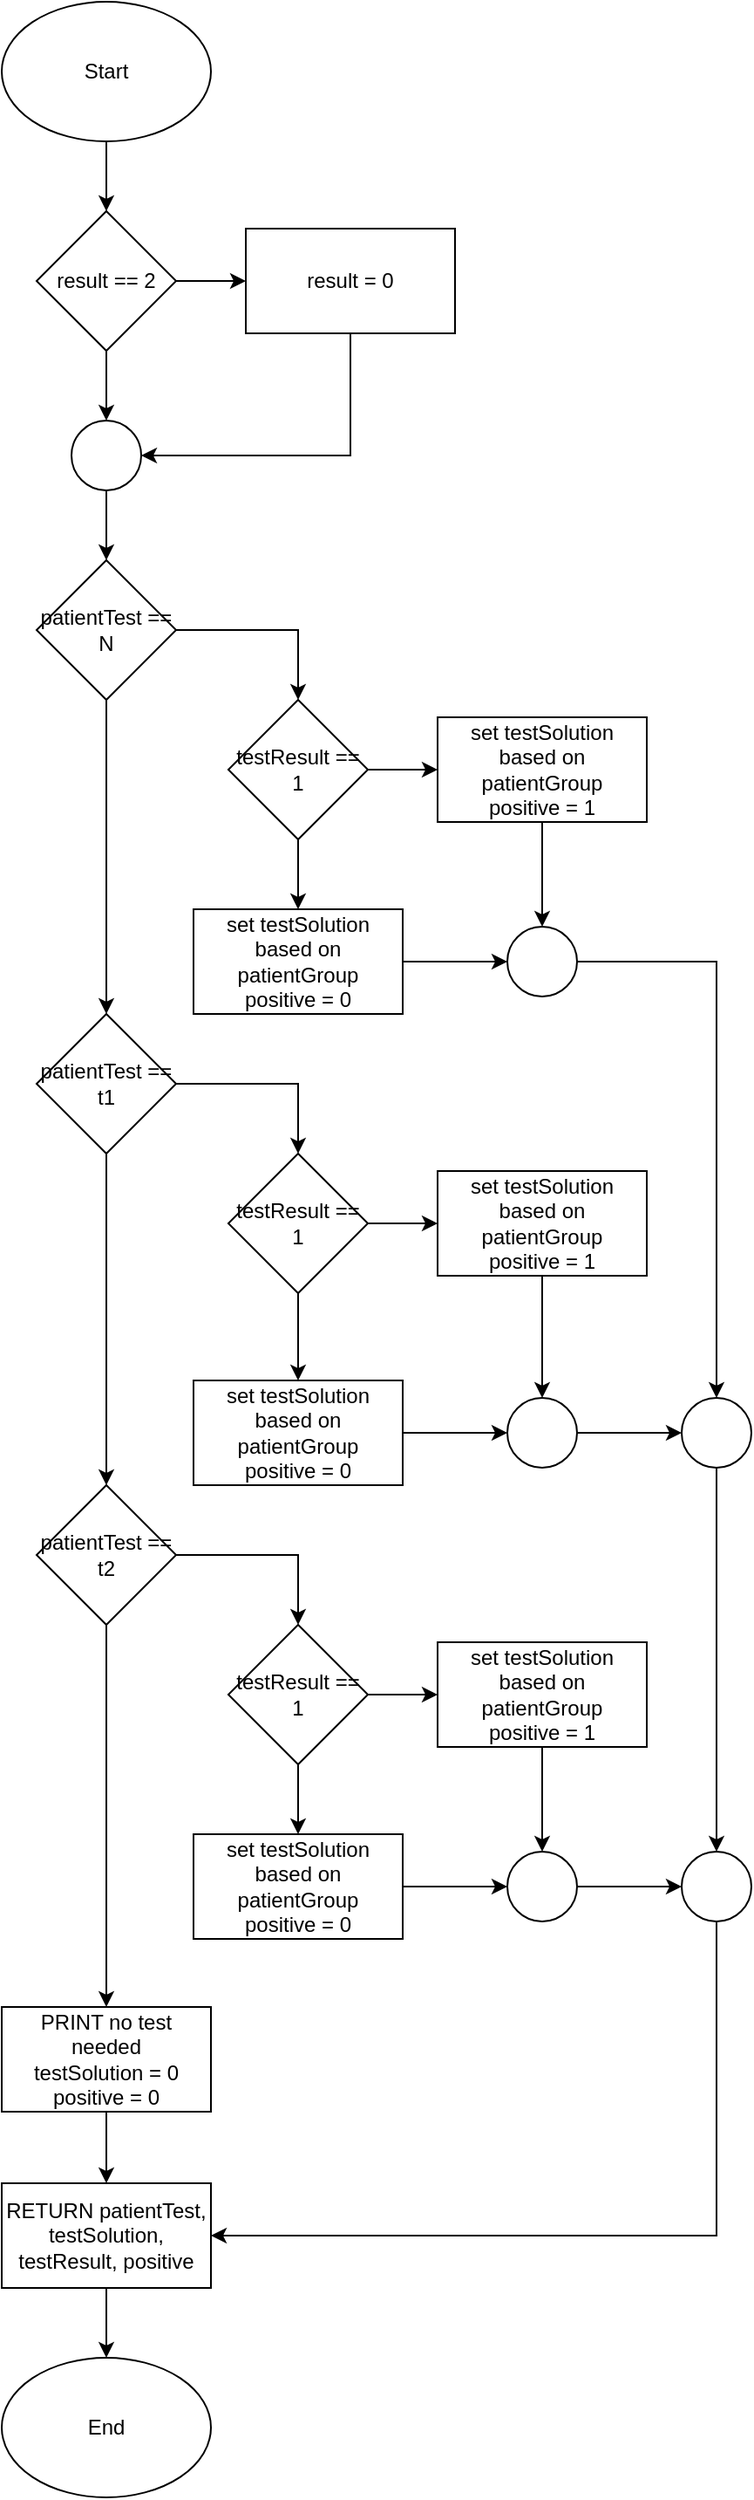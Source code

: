 <mxfile version="13.0.3" type="device"><diagram id="C5RBs43oDa-KdzZeNtuy" name="Page-1"><mxGraphModel dx="852" dy="494" grid="1" gridSize="10" guides="1" tooltips="1" connect="1" arrows="1" fold="1" page="1" pageScale="1" pageWidth="827" pageHeight="1169" math="0" shadow="0"><root><mxCell id="WIyWlLk6GJQsqaUBKTNV-0"/><mxCell id="WIyWlLk6GJQsqaUBKTNV-1" parent="WIyWlLk6GJQsqaUBKTNV-0"/><mxCell id="-OocluzyerfV5wClt_KE-2" value="" style="edgeStyle=orthogonalEdgeStyle;rounded=0;orthogonalLoop=1;jettySize=auto;html=1;" edge="1" parent="WIyWlLk6GJQsqaUBKTNV-1" source="-OocluzyerfV5wClt_KE-0" target="-OocluzyerfV5wClt_KE-1"><mxGeometry relative="1" as="geometry"/></mxCell><mxCell id="-OocluzyerfV5wClt_KE-0" value="Start" style="ellipse;whiteSpace=wrap;html=1;" vertex="1" parent="WIyWlLk6GJQsqaUBKTNV-1"><mxGeometry x="350" y="20" width="120" height="80" as="geometry"/></mxCell><mxCell id="-OocluzyerfV5wClt_KE-4" value="" style="edgeStyle=orthogonalEdgeStyle;rounded=0;orthogonalLoop=1;jettySize=auto;html=1;" edge="1" parent="WIyWlLk6GJQsqaUBKTNV-1" source="-OocluzyerfV5wClt_KE-1" target="-OocluzyerfV5wClt_KE-3"><mxGeometry relative="1" as="geometry"/></mxCell><mxCell id="-OocluzyerfV5wClt_KE-7" value="" style="edgeStyle=orthogonalEdgeStyle;rounded=0;orthogonalLoop=1;jettySize=auto;html=1;" edge="1" parent="WIyWlLk6GJQsqaUBKTNV-1" source="-OocluzyerfV5wClt_KE-1" target="-OocluzyerfV5wClt_KE-5"><mxGeometry relative="1" as="geometry"/></mxCell><mxCell id="-OocluzyerfV5wClt_KE-1" value="result == 2" style="rhombus;whiteSpace=wrap;html=1;" vertex="1" parent="WIyWlLk6GJQsqaUBKTNV-1"><mxGeometry x="370" y="140" width="80" height="80" as="geometry"/></mxCell><mxCell id="-OocluzyerfV5wClt_KE-6" style="edgeStyle=orthogonalEdgeStyle;rounded=0;orthogonalLoop=1;jettySize=auto;html=1;entryX=1;entryY=0.5;entryDx=0;entryDy=0;" edge="1" parent="WIyWlLk6GJQsqaUBKTNV-1" source="-OocluzyerfV5wClt_KE-3" target="-OocluzyerfV5wClt_KE-5"><mxGeometry relative="1" as="geometry"><Array as="points"><mxPoint x="550" y="280"/></Array></mxGeometry></mxCell><mxCell id="-OocluzyerfV5wClt_KE-3" value="result = 0" style="rounded=0;whiteSpace=wrap;html=1;" vertex="1" parent="WIyWlLk6GJQsqaUBKTNV-1"><mxGeometry x="490" y="150" width="120" height="60" as="geometry"/></mxCell><mxCell id="-OocluzyerfV5wClt_KE-9" value="" style="edgeStyle=orthogonalEdgeStyle;rounded=0;orthogonalLoop=1;jettySize=auto;html=1;" edge="1" parent="WIyWlLk6GJQsqaUBKTNV-1" source="-OocluzyerfV5wClt_KE-5" target="-OocluzyerfV5wClt_KE-8"><mxGeometry relative="1" as="geometry"/></mxCell><mxCell id="-OocluzyerfV5wClt_KE-5" value="" style="ellipse;whiteSpace=wrap;html=1;aspect=fixed;" vertex="1" parent="WIyWlLk6GJQsqaUBKTNV-1"><mxGeometry x="390" y="260" width="40" height="40" as="geometry"/></mxCell><mxCell id="-OocluzyerfV5wClt_KE-11" style="edgeStyle=orthogonalEdgeStyle;rounded=0;orthogonalLoop=1;jettySize=auto;html=1;entryX=0.5;entryY=0;entryDx=0;entryDy=0;" edge="1" parent="WIyWlLk6GJQsqaUBKTNV-1" source="-OocluzyerfV5wClt_KE-8" target="-OocluzyerfV5wClt_KE-10"><mxGeometry relative="1" as="geometry"/></mxCell><mxCell id="-OocluzyerfV5wClt_KE-20" style="edgeStyle=orthogonalEdgeStyle;rounded=0;orthogonalLoop=1;jettySize=auto;html=1;entryX=0.5;entryY=0;entryDx=0;entryDy=0;" edge="1" parent="WIyWlLk6GJQsqaUBKTNV-1" source="-OocluzyerfV5wClt_KE-8" target="-OocluzyerfV5wClt_KE-19"><mxGeometry relative="1" as="geometry"/></mxCell><mxCell id="-OocluzyerfV5wClt_KE-8" value="patientTest == N" style="rhombus;whiteSpace=wrap;html=1;" vertex="1" parent="WIyWlLk6GJQsqaUBKTNV-1"><mxGeometry x="370" y="340" width="80" height="80" as="geometry"/></mxCell><mxCell id="-OocluzyerfV5wClt_KE-13" value="" style="edgeStyle=orthogonalEdgeStyle;rounded=0;orthogonalLoop=1;jettySize=auto;html=1;" edge="1" parent="WIyWlLk6GJQsqaUBKTNV-1" source="-OocluzyerfV5wClt_KE-10" target="-OocluzyerfV5wClt_KE-12"><mxGeometry relative="1" as="geometry"/></mxCell><mxCell id="-OocluzyerfV5wClt_KE-15" value="" style="edgeStyle=orthogonalEdgeStyle;rounded=0;orthogonalLoop=1;jettySize=auto;html=1;" edge="1" parent="WIyWlLk6GJQsqaUBKTNV-1" source="-OocluzyerfV5wClt_KE-10" target="-OocluzyerfV5wClt_KE-14"><mxGeometry relative="1" as="geometry"/></mxCell><mxCell id="-OocluzyerfV5wClt_KE-10" value="testResult == 1" style="rhombus;whiteSpace=wrap;html=1;" vertex="1" parent="WIyWlLk6GJQsqaUBKTNV-1"><mxGeometry x="480" y="420" width="80" height="80" as="geometry"/></mxCell><mxCell id="-OocluzyerfV5wClt_KE-17" value="" style="edgeStyle=orthogonalEdgeStyle;rounded=0;orthogonalLoop=1;jettySize=auto;html=1;" edge="1" parent="WIyWlLk6GJQsqaUBKTNV-1" source="-OocluzyerfV5wClt_KE-12" target="-OocluzyerfV5wClt_KE-16"><mxGeometry relative="1" as="geometry"/></mxCell><mxCell id="-OocluzyerfV5wClt_KE-12" value="set testSolution based on patientGroup&lt;br&gt;positive = 0" style="rounded=0;whiteSpace=wrap;html=1;" vertex="1" parent="WIyWlLk6GJQsqaUBKTNV-1"><mxGeometry x="460" y="540" width="120" height="60" as="geometry"/></mxCell><mxCell id="-OocluzyerfV5wClt_KE-18" value="" style="edgeStyle=orthogonalEdgeStyle;rounded=0;orthogonalLoop=1;jettySize=auto;html=1;" edge="1" parent="WIyWlLk6GJQsqaUBKTNV-1" source="-OocluzyerfV5wClt_KE-14" target="-OocluzyerfV5wClt_KE-16"><mxGeometry relative="1" as="geometry"/></mxCell><mxCell id="-OocluzyerfV5wClt_KE-14" value="&lt;span&gt;set testSolution based on patientGroup&lt;/span&gt;&lt;br&gt;&lt;span&gt;positive = 1&lt;/span&gt;" style="rounded=0;whiteSpace=wrap;html=1;" vertex="1" parent="WIyWlLk6GJQsqaUBKTNV-1"><mxGeometry x="600" y="430" width="120" height="60" as="geometry"/></mxCell><mxCell id="-OocluzyerfV5wClt_KE-32" style="edgeStyle=orthogonalEdgeStyle;rounded=0;orthogonalLoop=1;jettySize=auto;html=1;entryX=0.5;entryY=0;entryDx=0;entryDy=0;" edge="1" parent="WIyWlLk6GJQsqaUBKTNV-1" source="-OocluzyerfV5wClt_KE-16" target="-OocluzyerfV5wClt_KE-30"><mxGeometry relative="1" as="geometry"/></mxCell><mxCell id="-OocluzyerfV5wClt_KE-16" value="" style="ellipse;whiteSpace=wrap;html=1;aspect=fixed;" vertex="1" parent="WIyWlLk6GJQsqaUBKTNV-1"><mxGeometry x="640" y="550" width="40" height="40" as="geometry"/></mxCell><mxCell id="-OocluzyerfV5wClt_KE-22" style="edgeStyle=orthogonalEdgeStyle;rounded=0;orthogonalLoop=1;jettySize=auto;html=1;entryX=0.5;entryY=0;entryDx=0;entryDy=0;" edge="1" parent="WIyWlLk6GJQsqaUBKTNV-1" source="-OocluzyerfV5wClt_KE-19" target="-OocluzyerfV5wClt_KE-21"><mxGeometry relative="1" as="geometry"/></mxCell><mxCell id="-OocluzyerfV5wClt_KE-34" style="edgeStyle=orthogonalEdgeStyle;rounded=0;orthogonalLoop=1;jettySize=auto;html=1;entryX=0.5;entryY=0;entryDx=0;entryDy=0;" edge="1" parent="WIyWlLk6GJQsqaUBKTNV-1" source="-OocluzyerfV5wClt_KE-19" target="-OocluzyerfV5wClt_KE-33"><mxGeometry relative="1" as="geometry"/></mxCell><mxCell id="-OocluzyerfV5wClt_KE-19" value="patientTest == t1" style="rhombus;whiteSpace=wrap;html=1;" vertex="1" parent="WIyWlLk6GJQsqaUBKTNV-1"><mxGeometry x="370" y="600" width="80" height="80" as="geometry"/></mxCell><mxCell id="-OocluzyerfV5wClt_KE-24" value="" style="edgeStyle=orthogonalEdgeStyle;rounded=0;orthogonalLoop=1;jettySize=auto;html=1;" edge="1" parent="WIyWlLk6GJQsqaUBKTNV-1" source="-OocluzyerfV5wClt_KE-21" target="-OocluzyerfV5wClt_KE-23"><mxGeometry relative="1" as="geometry"/></mxCell><mxCell id="-OocluzyerfV5wClt_KE-26" value="" style="edgeStyle=orthogonalEdgeStyle;rounded=0;orthogonalLoop=1;jettySize=auto;html=1;" edge="1" parent="WIyWlLk6GJQsqaUBKTNV-1" source="-OocluzyerfV5wClt_KE-21" target="-OocluzyerfV5wClt_KE-25"><mxGeometry relative="1" as="geometry"/></mxCell><mxCell id="-OocluzyerfV5wClt_KE-21" value="testResult == 1" style="rhombus;whiteSpace=wrap;html=1;" vertex="1" parent="WIyWlLk6GJQsqaUBKTNV-1"><mxGeometry x="480" y="680" width="80" height="80" as="geometry"/></mxCell><mxCell id="-OocluzyerfV5wClt_KE-29" value="" style="edgeStyle=orthogonalEdgeStyle;rounded=0;orthogonalLoop=1;jettySize=auto;html=1;" edge="1" parent="WIyWlLk6GJQsqaUBKTNV-1" source="-OocluzyerfV5wClt_KE-23" target="-OocluzyerfV5wClt_KE-27"><mxGeometry relative="1" as="geometry"/></mxCell><mxCell id="-OocluzyerfV5wClt_KE-23" value="&lt;span&gt;set testSolution based on patientGroup&lt;/span&gt;&lt;br&gt;&lt;span&gt;positive = 1&lt;/span&gt;" style="rounded=0;whiteSpace=wrap;html=1;" vertex="1" parent="WIyWlLk6GJQsqaUBKTNV-1"><mxGeometry x="600" y="690" width="120" height="60" as="geometry"/></mxCell><mxCell id="-OocluzyerfV5wClt_KE-28" value="" style="edgeStyle=orthogonalEdgeStyle;rounded=0;orthogonalLoop=1;jettySize=auto;html=1;" edge="1" parent="WIyWlLk6GJQsqaUBKTNV-1" source="-OocluzyerfV5wClt_KE-25" target="-OocluzyerfV5wClt_KE-27"><mxGeometry relative="1" as="geometry"/></mxCell><mxCell id="-OocluzyerfV5wClt_KE-25" value="&lt;span&gt;set testSolution based on patientGroup&lt;/span&gt;&lt;br&gt;&lt;span&gt;positive = 0&lt;/span&gt;" style="rounded=0;whiteSpace=wrap;html=1;" vertex="1" parent="WIyWlLk6GJQsqaUBKTNV-1"><mxGeometry x="460" y="810" width="120" height="60" as="geometry"/></mxCell><mxCell id="-OocluzyerfV5wClt_KE-31" value="" style="edgeStyle=orthogonalEdgeStyle;rounded=0;orthogonalLoop=1;jettySize=auto;html=1;" edge="1" parent="WIyWlLk6GJQsqaUBKTNV-1" source="-OocluzyerfV5wClt_KE-27" target="-OocluzyerfV5wClt_KE-30"><mxGeometry relative="1" as="geometry"/></mxCell><mxCell id="-OocluzyerfV5wClt_KE-27" value="" style="ellipse;whiteSpace=wrap;html=1;aspect=fixed;" vertex="1" parent="WIyWlLk6GJQsqaUBKTNV-1"><mxGeometry x="640" y="820" width="40" height="40" as="geometry"/></mxCell><mxCell id="-OocluzyerfV5wClt_KE-46" style="edgeStyle=orthogonalEdgeStyle;rounded=0;orthogonalLoop=1;jettySize=auto;html=1;entryX=0.5;entryY=0;entryDx=0;entryDy=0;" edge="1" parent="WIyWlLk6GJQsqaUBKTNV-1" source="-OocluzyerfV5wClt_KE-30" target="-OocluzyerfV5wClt_KE-44"><mxGeometry relative="1" as="geometry"/></mxCell><mxCell id="-OocluzyerfV5wClt_KE-30" value="" style="ellipse;whiteSpace=wrap;html=1;aspect=fixed;" vertex="1" parent="WIyWlLk6GJQsqaUBKTNV-1"><mxGeometry x="740" y="820" width="40" height="40" as="geometry"/></mxCell><mxCell id="-OocluzyerfV5wClt_KE-36" style="edgeStyle=orthogonalEdgeStyle;rounded=0;orthogonalLoop=1;jettySize=auto;html=1;entryX=0.5;entryY=0;entryDx=0;entryDy=0;" edge="1" parent="WIyWlLk6GJQsqaUBKTNV-1" source="-OocluzyerfV5wClt_KE-33" target="-OocluzyerfV5wClt_KE-35"><mxGeometry relative="1" as="geometry"/></mxCell><mxCell id="-OocluzyerfV5wClt_KE-48" style="edgeStyle=orthogonalEdgeStyle;rounded=0;orthogonalLoop=1;jettySize=auto;html=1;entryX=0.5;entryY=0;entryDx=0;entryDy=0;" edge="1" parent="WIyWlLk6GJQsqaUBKTNV-1" source="-OocluzyerfV5wClt_KE-33" target="-OocluzyerfV5wClt_KE-47"><mxGeometry relative="1" as="geometry"/></mxCell><mxCell id="-OocluzyerfV5wClt_KE-33" value="patientTest == t2" style="rhombus;whiteSpace=wrap;html=1;" vertex="1" parent="WIyWlLk6GJQsqaUBKTNV-1"><mxGeometry x="370" y="870" width="80" height="80" as="geometry"/></mxCell><mxCell id="-OocluzyerfV5wClt_KE-38" value="" style="edgeStyle=orthogonalEdgeStyle;rounded=0;orthogonalLoop=1;jettySize=auto;html=1;" edge="1" parent="WIyWlLk6GJQsqaUBKTNV-1" source="-OocluzyerfV5wClt_KE-35" target="-OocluzyerfV5wClt_KE-37"><mxGeometry relative="1" as="geometry"/></mxCell><mxCell id="-OocluzyerfV5wClt_KE-40" value="" style="edgeStyle=orthogonalEdgeStyle;rounded=0;orthogonalLoop=1;jettySize=auto;html=1;" edge="1" parent="WIyWlLk6GJQsqaUBKTNV-1" source="-OocluzyerfV5wClt_KE-35" target="-OocluzyerfV5wClt_KE-39"><mxGeometry relative="1" as="geometry"/></mxCell><mxCell id="-OocluzyerfV5wClt_KE-35" value="testResult == 1" style="rhombus;whiteSpace=wrap;html=1;" vertex="1" parent="WIyWlLk6GJQsqaUBKTNV-1"><mxGeometry x="480" y="950" width="80" height="80" as="geometry"/></mxCell><mxCell id="-OocluzyerfV5wClt_KE-43" value="" style="edgeStyle=orthogonalEdgeStyle;rounded=0;orthogonalLoop=1;jettySize=auto;html=1;" edge="1" parent="WIyWlLk6GJQsqaUBKTNV-1" source="-OocluzyerfV5wClt_KE-37" target="-OocluzyerfV5wClt_KE-41"><mxGeometry relative="1" as="geometry"/></mxCell><mxCell id="-OocluzyerfV5wClt_KE-37" value="&lt;span&gt;set testSolution based on patientGroup&lt;/span&gt;&lt;br&gt;&lt;span&gt;positive = 0&lt;/span&gt;" style="rounded=0;whiteSpace=wrap;html=1;" vertex="1" parent="WIyWlLk6GJQsqaUBKTNV-1"><mxGeometry x="460" y="1070" width="120" height="60" as="geometry"/></mxCell><mxCell id="-OocluzyerfV5wClt_KE-42" value="" style="edgeStyle=orthogonalEdgeStyle;rounded=0;orthogonalLoop=1;jettySize=auto;html=1;" edge="1" parent="WIyWlLk6GJQsqaUBKTNV-1" source="-OocluzyerfV5wClt_KE-39" target="-OocluzyerfV5wClt_KE-41"><mxGeometry relative="1" as="geometry"/></mxCell><mxCell id="-OocluzyerfV5wClt_KE-39" value="&lt;span&gt;set testSolution based on patientGroup&lt;/span&gt;&lt;br&gt;&lt;span&gt;positive = 1&lt;/span&gt;" style="rounded=0;whiteSpace=wrap;html=1;" vertex="1" parent="WIyWlLk6GJQsqaUBKTNV-1"><mxGeometry x="600" y="960" width="120" height="60" as="geometry"/></mxCell><mxCell id="-OocluzyerfV5wClt_KE-45" value="" style="edgeStyle=orthogonalEdgeStyle;rounded=0;orthogonalLoop=1;jettySize=auto;html=1;" edge="1" parent="WIyWlLk6GJQsqaUBKTNV-1" source="-OocluzyerfV5wClt_KE-41" target="-OocluzyerfV5wClt_KE-44"><mxGeometry relative="1" as="geometry"/></mxCell><mxCell id="-OocluzyerfV5wClt_KE-41" value="" style="ellipse;whiteSpace=wrap;html=1;aspect=fixed;" vertex="1" parent="WIyWlLk6GJQsqaUBKTNV-1"><mxGeometry x="640" y="1080" width="40" height="40" as="geometry"/></mxCell><mxCell id="-OocluzyerfV5wClt_KE-51" style="edgeStyle=orthogonalEdgeStyle;rounded=0;orthogonalLoop=1;jettySize=auto;html=1;entryX=1;entryY=0.5;entryDx=0;entryDy=0;" edge="1" parent="WIyWlLk6GJQsqaUBKTNV-1" source="-OocluzyerfV5wClt_KE-44" target="-OocluzyerfV5wClt_KE-49"><mxGeometry relative="1" as="geometry"><Array as="points"><mxPoint x="760" y="1300"/></Array></mxGeometry></mxCell><mxCell id="-OocluzyerfV5wClt_KE-44" value="" style="ellipse;whiteSpace=wrap;html=1;aspect=fixed;" vertex="1" parent="WIyWlLk6GJQsqaUBKTNV-1"><mxGeometry x="740" y="1080" width="40" height="40" as="geometry"/></mxCell><mxCell id="-OocluzyerfV5wClt_KE-50" value="" style="edgeStyle=orthogonalEdgeStyle;rounded=0;orthogonalLoop=1;jettySize=auto;html=1;" edge="1" parent="WIyWlLk6GJQsqaUBKTNV-1" source="-OocluzyerfV5wClt_KE-47" target="-OocluzyerfV5wClt_KE-49"><mxGeometry relative="1" as="geometry"/></mxCell><mxCell id="-OocluzyerfV5wClt_KE-47" value="PRINT no test needed&lt;br&gt;testSolution = 0&lt;br&gt;positive = 0" style="rounded=0;whiteSpace=wrap;html=1;" vertex="1" parent="WIyWlLk6GJQsqaUBKTNV-1"><mxGeometry x="350" y="1169" width="120" height="60" as="geometry"/></mxCell><mxCell id="-OocluzyerfV5wClt_KE-53" value="" style="edgeStyle=orthogonalEdgeStyle;rounded=0;orthogonalLoop=1;jettySize=auto;html=1;" edge="1" parent="WIyWlLk6GJQsqaUBKTNV-1" source="-OocluzyerfV5wClt_KE-49" target="-OocluzyerfV5wClt_KE-52"><mxGeometry relative="1" as="geometry"/></mxCell><mxCell id="-OocluzyerfV5wClt_KE-49" value="RETURN patientTest, testSolution, testResult, positive" style="rounded=0;whiteSpace=wrap;html=1;" vertex="1" parent="WIyWlLk6GJQsqaUBKTNV-1"><mxGeometry x="350" y="1270" width="120" height="60" as="geometry"/></mxCell><mxCell id="-OocluzyerfV5wClt_KE-52" value="End" style="ellipse;whiteSpace=wrap;html=1;" vertex="1" parent="WIyWlLk6GJQsqaUBKTNV-1"><mxGeometry x="350" y="1370" width="120" height="80" as="geometry"/></mxCell></root></mxGraphModel></diagram></mxfile>